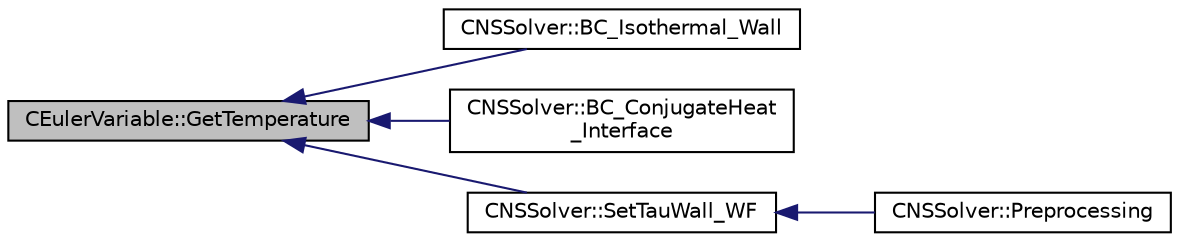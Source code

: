 digraph "CEulerVariable::GetTemperature"
{
  edge [fontname="Helvetica",fontsize="10",labelfontname="Helvetica",labelfontsize="10"];
  node [fontname="Helvetica",fontsize="10",shape=record];
  rankdir="LR";
  Node202 [label="CEulerVariable::GetTemperature",height=0.2,width=0.4,color="black", fillcolor="grey75", style="filled", fontcolor="black"];
  Node202 -> Node203 [dir="back",color="midnightblue",fontsize="10",style="solid",fontname="Helvetica"];
  Node203 [label="CNSSolver::BC_Isothermal_Wall",height=0.2,width=0.4,color="black", fillcolor="white", style="filled",URL="$class_c_n_s_solver.html#acc95e1ac60fd8a27a8e44d1015c7deba",tooltip="Impose the Navier-Stokes boundary condition (strong). "];
  Node202 -> Node204 [dir="back",color="midnightblue",fontsize="10",style="solid",fontname="Helvetica"];
  Node204 [label="CNSSolver::BC_ConjugateHeat\l_Interface",height=0.2,width=0.4,color="black", fillcolor="white", style="filled",URL="$class_c_n_s_solver.html#ad7c717280b27282a9e02bb1c0b50480a",tooltip="Impose the Navier-Stokes boundary condition (strong) with values from a CHT coupling. "];
  Node202 -> Node205 [dir="back",color="midnightblue",fontsize="10",style="solid",fontname="Helvetica"];
  Node205 [label="CNSSolver::SetTauWall_WF",height=0.2,width=0.4,color="black", fillcolor="white", style="filled",URL="$class_c_n_s_solver.html#afeaca8e0c1a6da9eb2c4d2ddd64bc949",tooltip="Computes the wall shear stress (Tau_Wall) on the surface using a wall function. "];
  Node205 -> Node206 [dir="back",color="midnightblue",fontsize="10",style="solid",fontname="Helvetica"];
  Node206 [label="CNSSolver::Preprocessing",height=0.2,width=0.4,color="black", fillcolor="white", style="filled",URL="$class_c_n_s_solver.html#a028c83d18cf8520dff2f9628d8a04e4b",tooltip="Restart residual and compute gradients. "];
}
